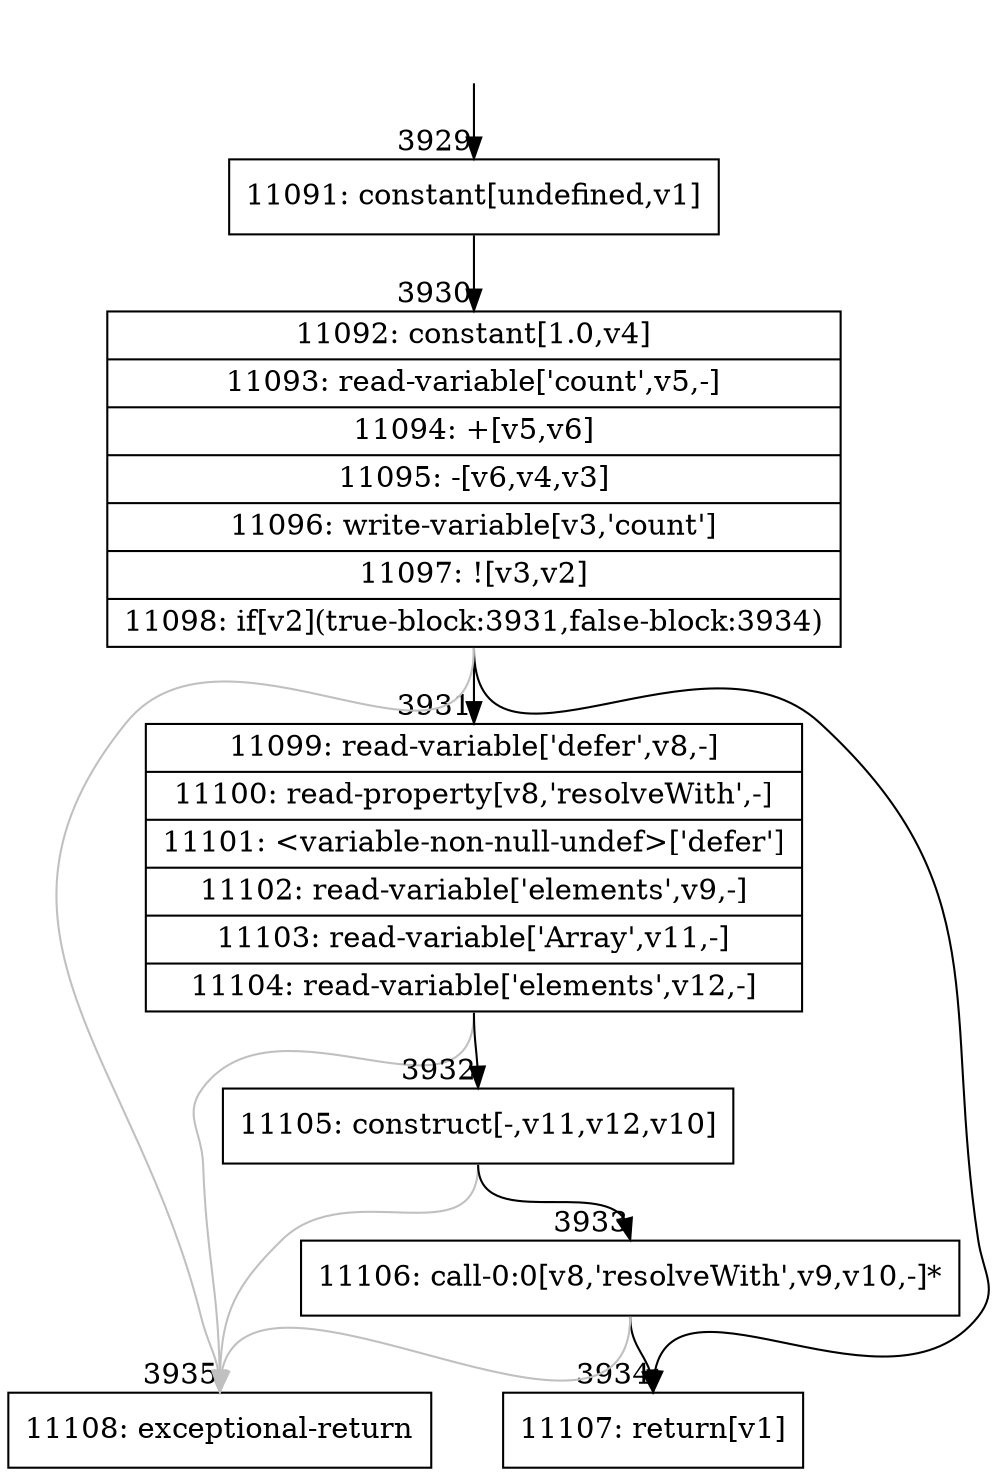digraph {
rankdir="TD"
BB_entry266[shape=none,label=""];
BB_entry266 -> BB3929 [tailport=s, headport=n, headlabel="    3929"]
BB3929 [shape=record label="{11091: constant[undefined,v1]}" ] 
BB3929 -> BB3930 [tailport=s, headport=n, headlabel="      3930"]
BB3930 [shape=record label="{11092: constant[1.0,v4]|11093: read-variable['count',v5,-]|11094: +[v5,v6]|11095: -[v6,v4,v3]|11096: write-variable[v3,'count']|11097: ![v3,v2]|11098: if[v2](true-block:3931,false-block:3934)}" ] 
BB3930 -> BB3931 [tailport=s, headport=n, headlabel="      3931"]
BB3930 -> BB3934 [tailport=s, headport=n, headlabel="      3934"]
BB3930 -> BB3935 [tailport=s, headport=n, color=gray, headlabel="      3935"]
BB3931 [shape=record label="{11099: read-variable['defer',v8,-]|11100: read-property[v8,'resolveWith',-]|11101: \<variable-non-null-undef\>['defer']|11102: read-variable['elements',v9,-]|11103: read-variable['Array',v11,-]|11104: read-variable['elements',v12,-]}" ] 
BB3931 -> BB3932 [tailport=s, headport=n, headlabel="      3932"]
BB3931 -> BB3935 [tailport=s, headport=n, color=gray]
BB3932 [shape=record label="{11105: construct[-,v11,v12,v10]}" ] 
BB3932 -> BB3933 [tailport=s, headport=n, headlabel="      3933"]
BB3932 -> BB3935 [tailport=s, headport=n, color=gray]
BB3933 [shape=record label="{11106: call-0:0[v8,'resolveWith',v9,v10,-]*}" ] 
BB3933 -> BB3934 [tailport=s, headport=n]
BB3933 -> BB3935 [tailport=s, headport=n, color=gray]
BB3934 [shape=record label="{11107: return[v1]}" ] 
BB3935 [shape=record label="{11108: exceptional-return}" ] 
}
